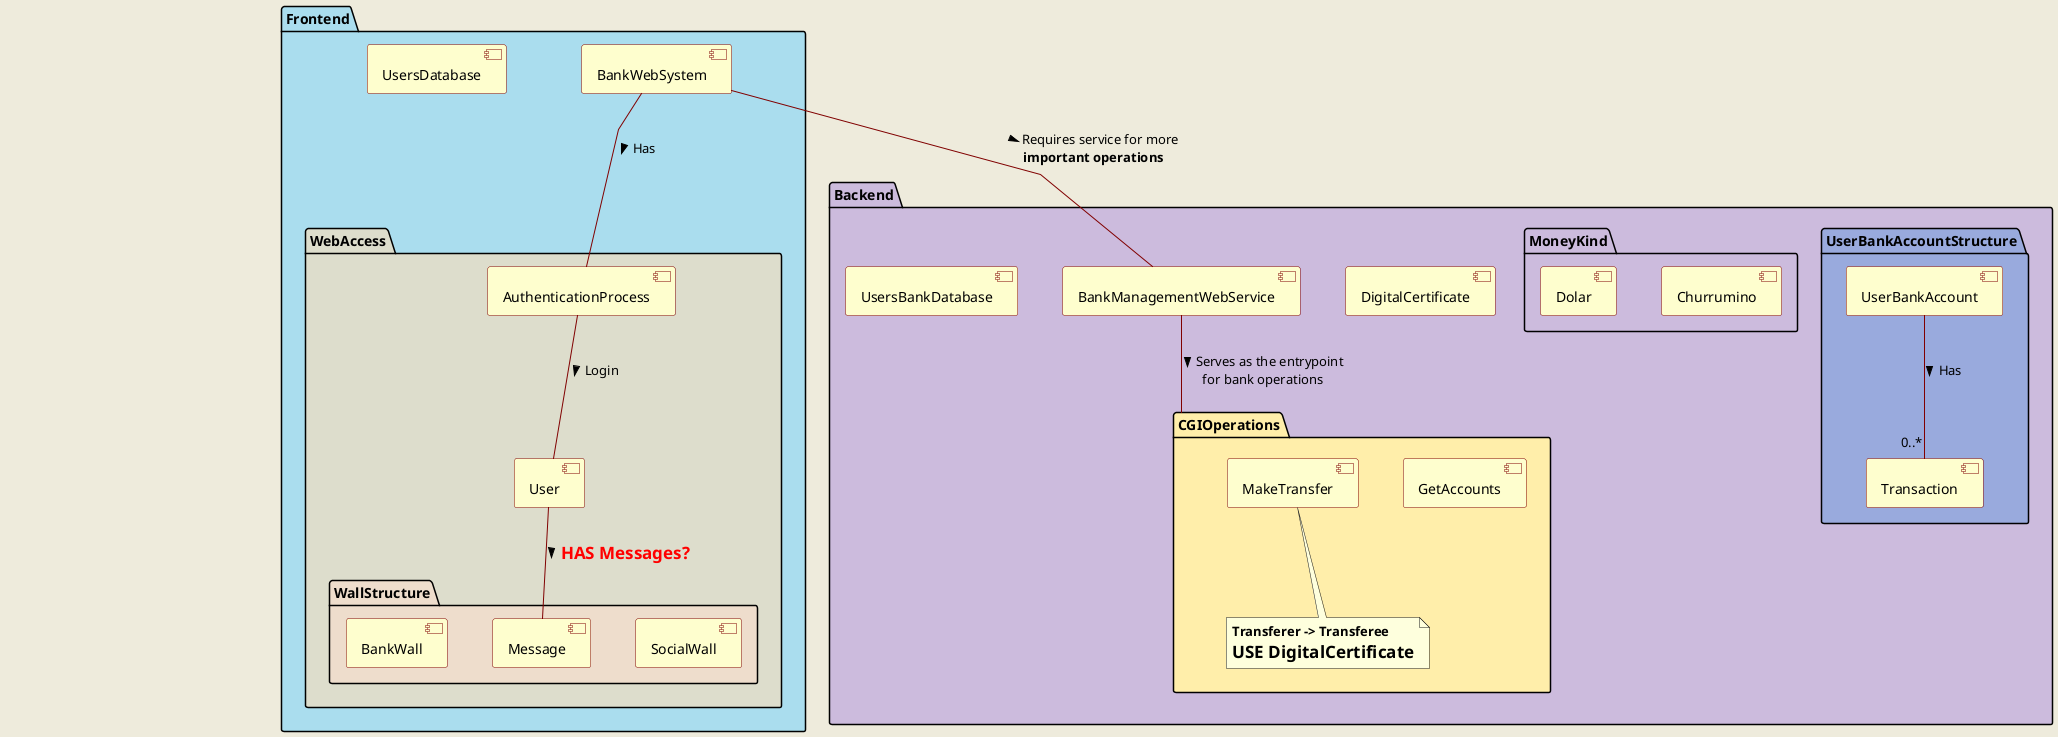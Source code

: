 @startuml

'https://plantuml.com/component-diagram
Skinparam backgroundColor #EEEBDC
'skinparam componentStyle uml1
skinparam linetype polyline
'skinparam linetype ortho
skinparam Nodesep 45
'skinparam Ranksep 45
skinparam component {
ArrowColor Maroon
BorderColor Maroon
BackgroundColor  #fefece
}

'//===========================  Layout object, invisible object to maipualte the position of other objects
skinparam package<<Layout>> {
  borderColor Transparent
  backgroundColor Transparent
  fontColor Transparent
  stereotypeFontColor Transparent
}
package layouter <<Layout>>
package layouter2 <<Layout>>
package layouter3 <<Layout>>
'//====


package Frontend #ade { 
    [BankWebSystem]
    package WebAccess #ddc {
        [AuthenticationProcess]
        [User]
        package WallStructure #edc {
            [SocialWall]
            [Message]
            [BankWall]
        }
    }
    [UsersDatabase]
}

package Backend #cbd {
    [DigitalCertificate]
    [BankManagementWebService]
    package CGIOperations #fea {
        [GetAccounts]
        [MakeTransfer]
        note bottom
        **Transferer -> Transferee**
        =USE DigitalCertificate
        end note
    }


    package UserBankAccountStructure #9ad {
        [UserBankAccount]
        [Transaction]
    }
    [UsersBankDatabase]

    package MoneyKind {
        [Churrumino]
        [Dolar]
    }
}

'//===========================  Relationships
[AuthenticationProcess] -- [User] : > Login
[User] -- [Message] : > ==<color:Red>HAS Messages?

[BankWebSystem] -- [AuthenticationProcess] : > Has

[UserBankAccount] -- "0..*" [Transaction] : > Has

[BankWebSystem] -- [BankManagementWebService] : > Requires service for more \n**important operations**
[BankManagementWebService] -- CGIOperations : > Serves as the entrypoint \nfor bank operations
@enduml









/'
Objetivonnuu
Dar seguimiento y monitoreoccdndas
fubakese radyacion
ed cintinua cin serrvicios
calidad
docencia'
continuo 

traabjos finales
docencia

3 tipos de poblacion
    Egresados pero no graduados
    Graduados
    Docentes
Multiusuario
Hay proveedores que dan la infromacion, los cuales NO SON USUARIOS
Mientras que los que consultan esta informacion SI son usuarios
'/